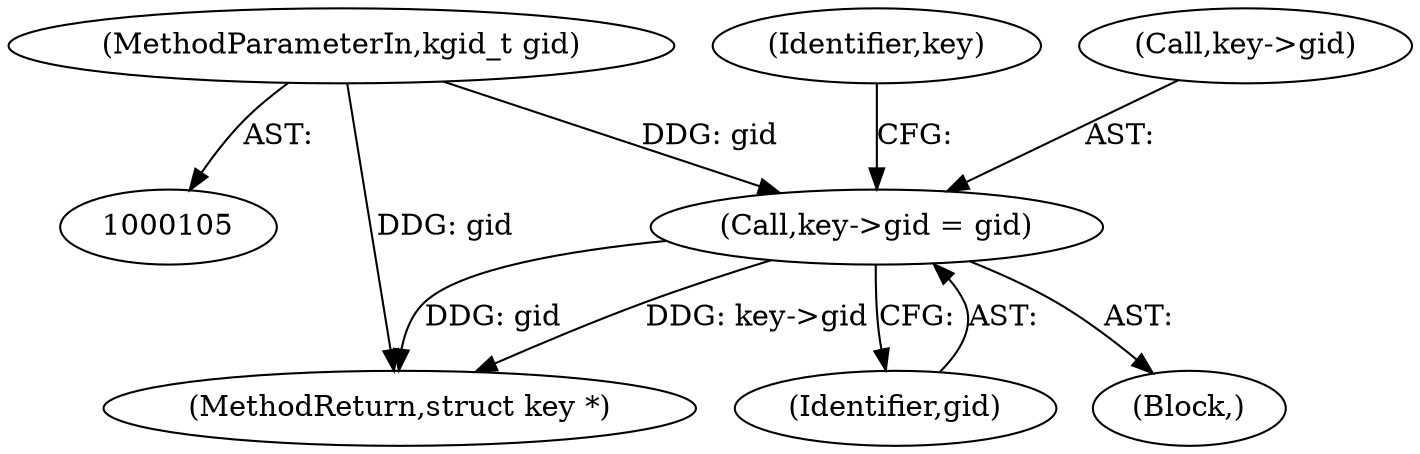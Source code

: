 digraph "0_linux_237bbd29f7a049d310d907f4b2716a7feef9abf3@pointer" {
"1000337" [label="(Call,key->gid = gid)"];
"1000109" [label="(MethodParameterIn,kgid_t gid)"];
"1000337" [label="(Call,key->gid = gid)"];
"1000505" [label="(MethodReturn,struct key *)"];
"1000109" [label="(MethodParameterIn,kgid_t gid)"];
"1000341" [label="(Identifier,gid)"];
"1000344" [label="(Identifier,key)"];
"1000114" [label="(Block,)"];
"1000338" [label="(Call,key->gid)"];
"1000337" -> "1000114"  [label="AST: "];
"1000337" -> "1000341"  [label="CFG: "];
"1000338" -> "1000337"  [label="AST: "];
"1000341" -> "1000337"  [label="AST: "];
"1000344" -> "1000337"  [label="CFG: "];
"1000337" -> "1000505"  [label="DDG: key->gid"];
"1000337" -> "1000505"  [label="DDG: gid"];
"1000109" -> "1000337"  [label="DDG: gid"];
"1000109" -> "1000105"  [label="AST: "];
"1000109" -> "1000505"  [label="DDG: gid"];
}

